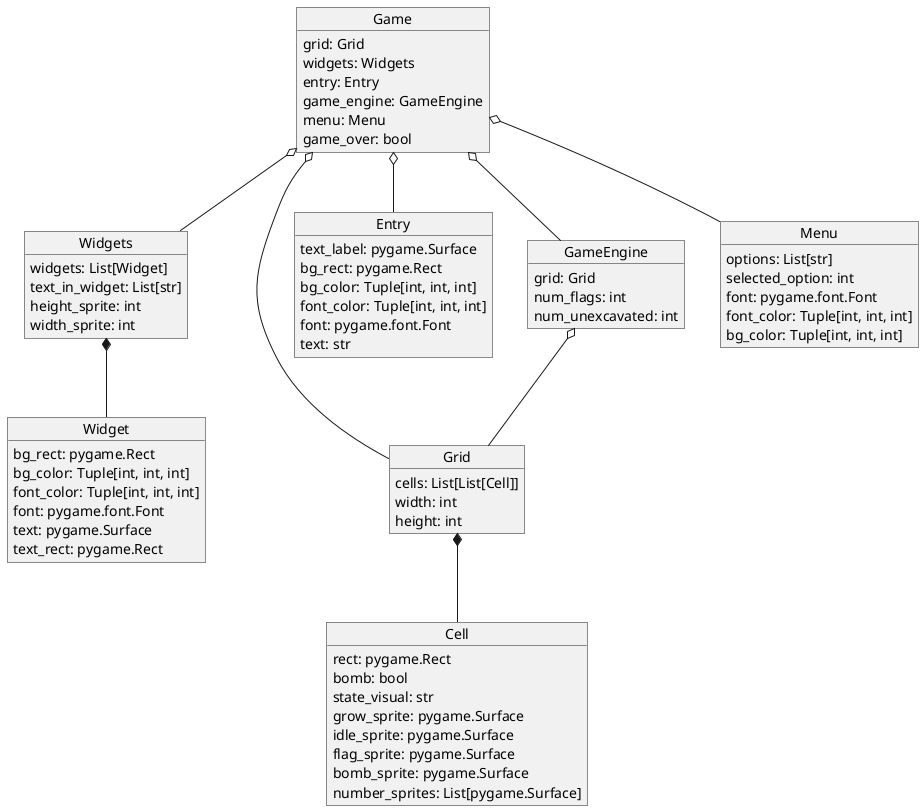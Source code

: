 @startuml

object Game {
  grid: Grid
  widgets: Widgets
  entry: Entry
  game_engine: GameEngine
  menu: Menu
  game_over: bool
}

object Grid {
  cells: List[List[Cell]]
  width: int
  height: int
}

object Cell {
  rect: pygame.Rect
  bomb: bool
  state_visual: str
  grow_sprite: pygame.Surface
  idle_sprite: pygame.Surface
  flag_sprite: pygame.Surface
  bomb_sprite: pygame.Surface
  number_sprites: List[pygame.Surface]
}

object Widgets {
  widgets: List[Widget]
  text_in_widget: List[str]
  height_sprite: int
  width_sprite: int
}

object Widget {
  bg_rect: pygame.Rect
  bg_color: Tuple[int, int, int]
  font_color: Tuple[int, int, int]
  font: pygame.font.Font
  text: pygame.Surface
  text_rect: pygame.Rect
}

object Entry {
  text_label: pygame.Surface
  bg_rect: pygame.Rect
  bg_color: Tuple[int, int, int]
  font_color: Tuple[int, int, int]
  font: pygame.font.Font
  text: str
}

object GameEngine {
  grid: Grid
  num_flags: int
  num_unexcavated: int
}

object Menu {
  options: List[str]
  selected_option: int
  font: pygame.font.Font
  font_color: Tuple[int, int, int]
  bg_color: Tuple[int, int, int]
}

Game o-- Grid
Game o-- Widgets
Game o-- Entry
Game o-- GameEngine
Game o-- Menu

GameEngine o-- Grid

Grid *-- Cell

Widgets *-- Widget

@enduml
